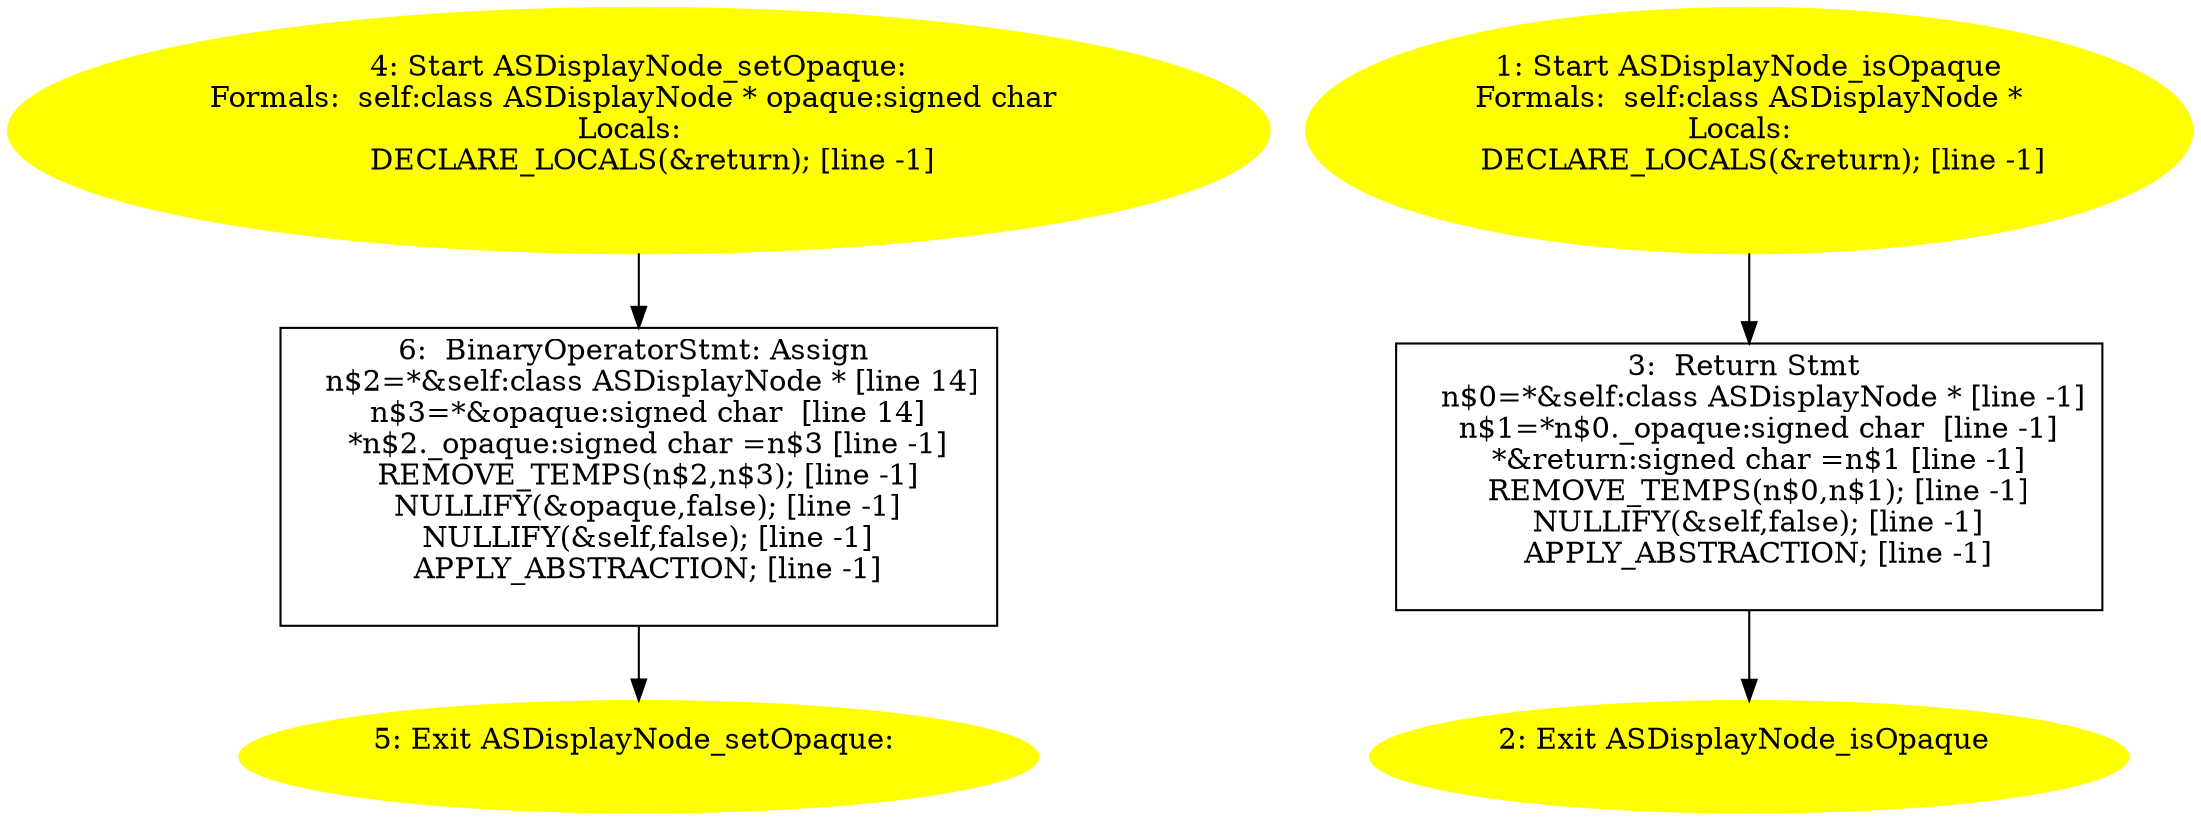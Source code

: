 digraph iCFG {
6 [label="6:  BinaryOperatorStmt: Assign \n   n$2=*&self:class ASDisplayNode * [line 14]\n  n$3=*&opaque:signed char  [line 14]\n  *n$2._opaque:signed char =n$3 [line -1]\n  REMOVE_TEMPS(n$2,n$3); [line -1]\n  NULLIFY(&opaque,false); [line -1]\n  NULLIFY(&self,false); [line -1]\n  APPLY_ABSTRACTION; [line -1]\n " shape="box"]
	

	 6 -> 5 ;
5 [label="5: Exit ASDisplayNode_setOpaque: \n  " color=yellow style=filled]
	

4 [label="4: Start ASDisplayNode_setOpaque:\nFormals:  self:class ASDisplayNode * opaque:signed char \nLocals:  \n   DECLARE_LOCALS(&return); [line -1]\n " color=yellow style=filled]
	

	 4 -> 6 ;
3 [label="3:  Return Stmt \n   n$0=*&self:class ASDisplayNode * [line -1]\n  n$1=*n$0._opaque:signed char  [line -1]\n  *&return:signed char =n$1 [line -1]\n  REMOVE_TEMPS(n$0,n$1); [line -1]\n  NULLIFY(&self,false); [line -1]\n  APPLY_ABSTRACTION; [line -1]\n " shape="box"]
	

	 3 -> 2 ;
2 [label="2: Exit ASDisplayNode_isOpaque \n  " color=yellow style=filled]
	

1 [label="1: Start ASDisplayNode_isOpaque\nFormals:  self:class ASDisplayNode *\nLocals:  \n   DECLARE_LOCALS(&return); [line -1]\n " color=yellow style=filled]
	

	 1 -> 3 ;
}
